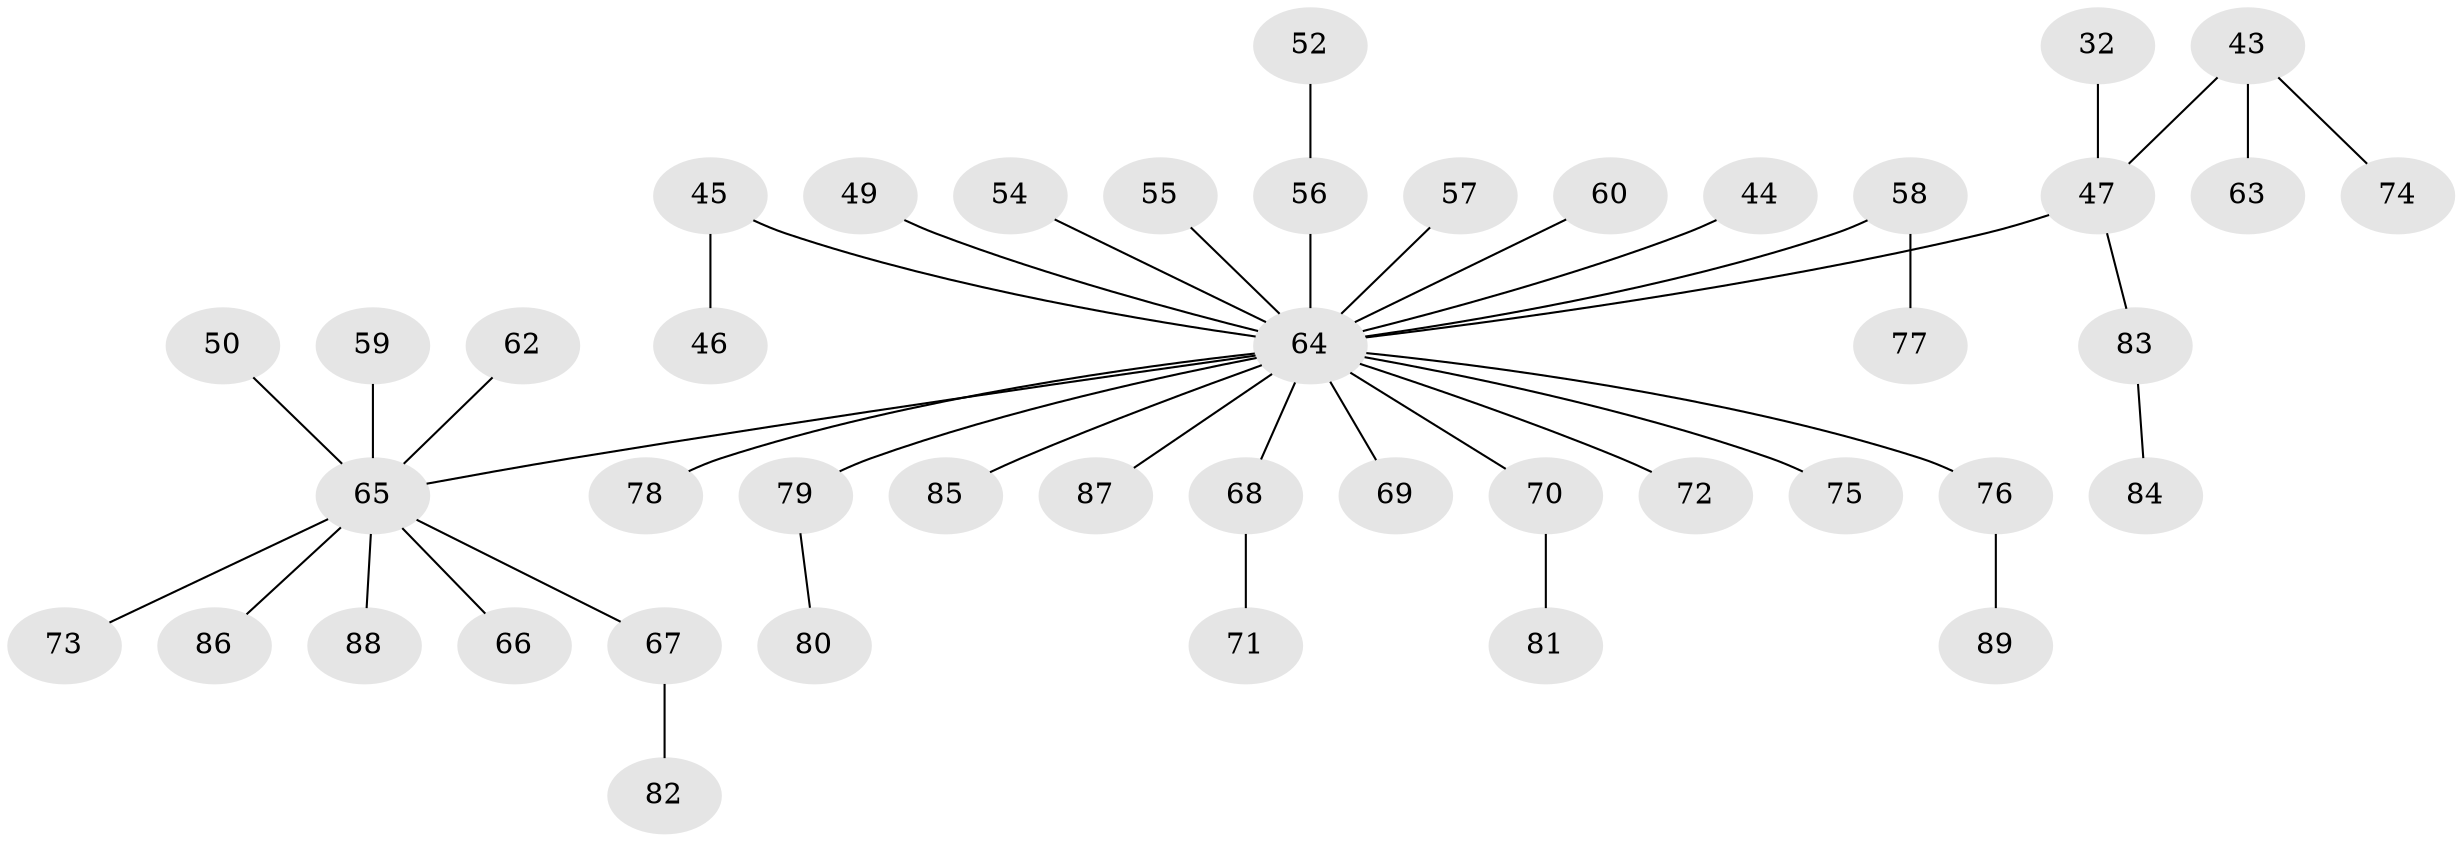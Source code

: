 // original degree distribution, {5: 0.011235955056179775, 3: 0.1797752808988764, 6: 0.033707865168539325, 4: 0.056179775280898875, 2: 0.23595505617977527, 1: 0.48314606741573035}
// Generated by graph-tools (version 1.1) at 2025/53/03/09/25 04:53:36]
// undirected, 44 vertices, 43 edges
graph export_dot {
graph [start="1"]
  node [color=gray90,style=filled];
  32;
  43;
  44;
  45;
  46;
  47 [super="+24+20+25"];
  49;
  50;
  52;
  54;
  55;
  56 [super="+31"];
  57;
  58;
  59;
  60;
  62;
  63;
  64 [super="+33+19+42+39+40+37+36+41"];
  65 [super="+28+48"];
  66;
  67;
  68 [super="+61"];
  69;
  70;
  71;
  72;
  73;
  74;
  75;
  76;
  77;
  78;
  79;
  80;
  81;
  82;
  83;
  84;
  85;
  86;
  87;
  88;
  89;
  32 -- 47;
  43 -- 63;
  43 -- 74;
  43 -- 47;
  44 -- 64;
  45 -- 46;
  45 -- 64;
  47 -- 83;
  47 -- 64;
  49 -- 64;
  50 -- 65;
  52 -- 56;
  54 -- 64;
  55 -- 64;
  56 -- 64;
  57 -- 64;
  58 -- 77;
  58 -- 64;
  59 -- 65;
  60 -- 64;
  62 -- 65;
  64 -- 76;
  64 -- 78;
  64 -- 79;
  64 -- 70;
  64 -- 85;
  64 -- 87;
  64 -- 65;
  64 -- 69;
  64 -- 75;
  64 -- 72;
  64 -- 68;
  65 -- 66;
  65 -- 67;
  65 -- 73;
  65 -- 86;
  65 -- 88;
  67 -- 82;
  68 -- 71;
  70 -- 81;
  76 -- 89;
  79 -- 80;
  83 -- 84;
}
